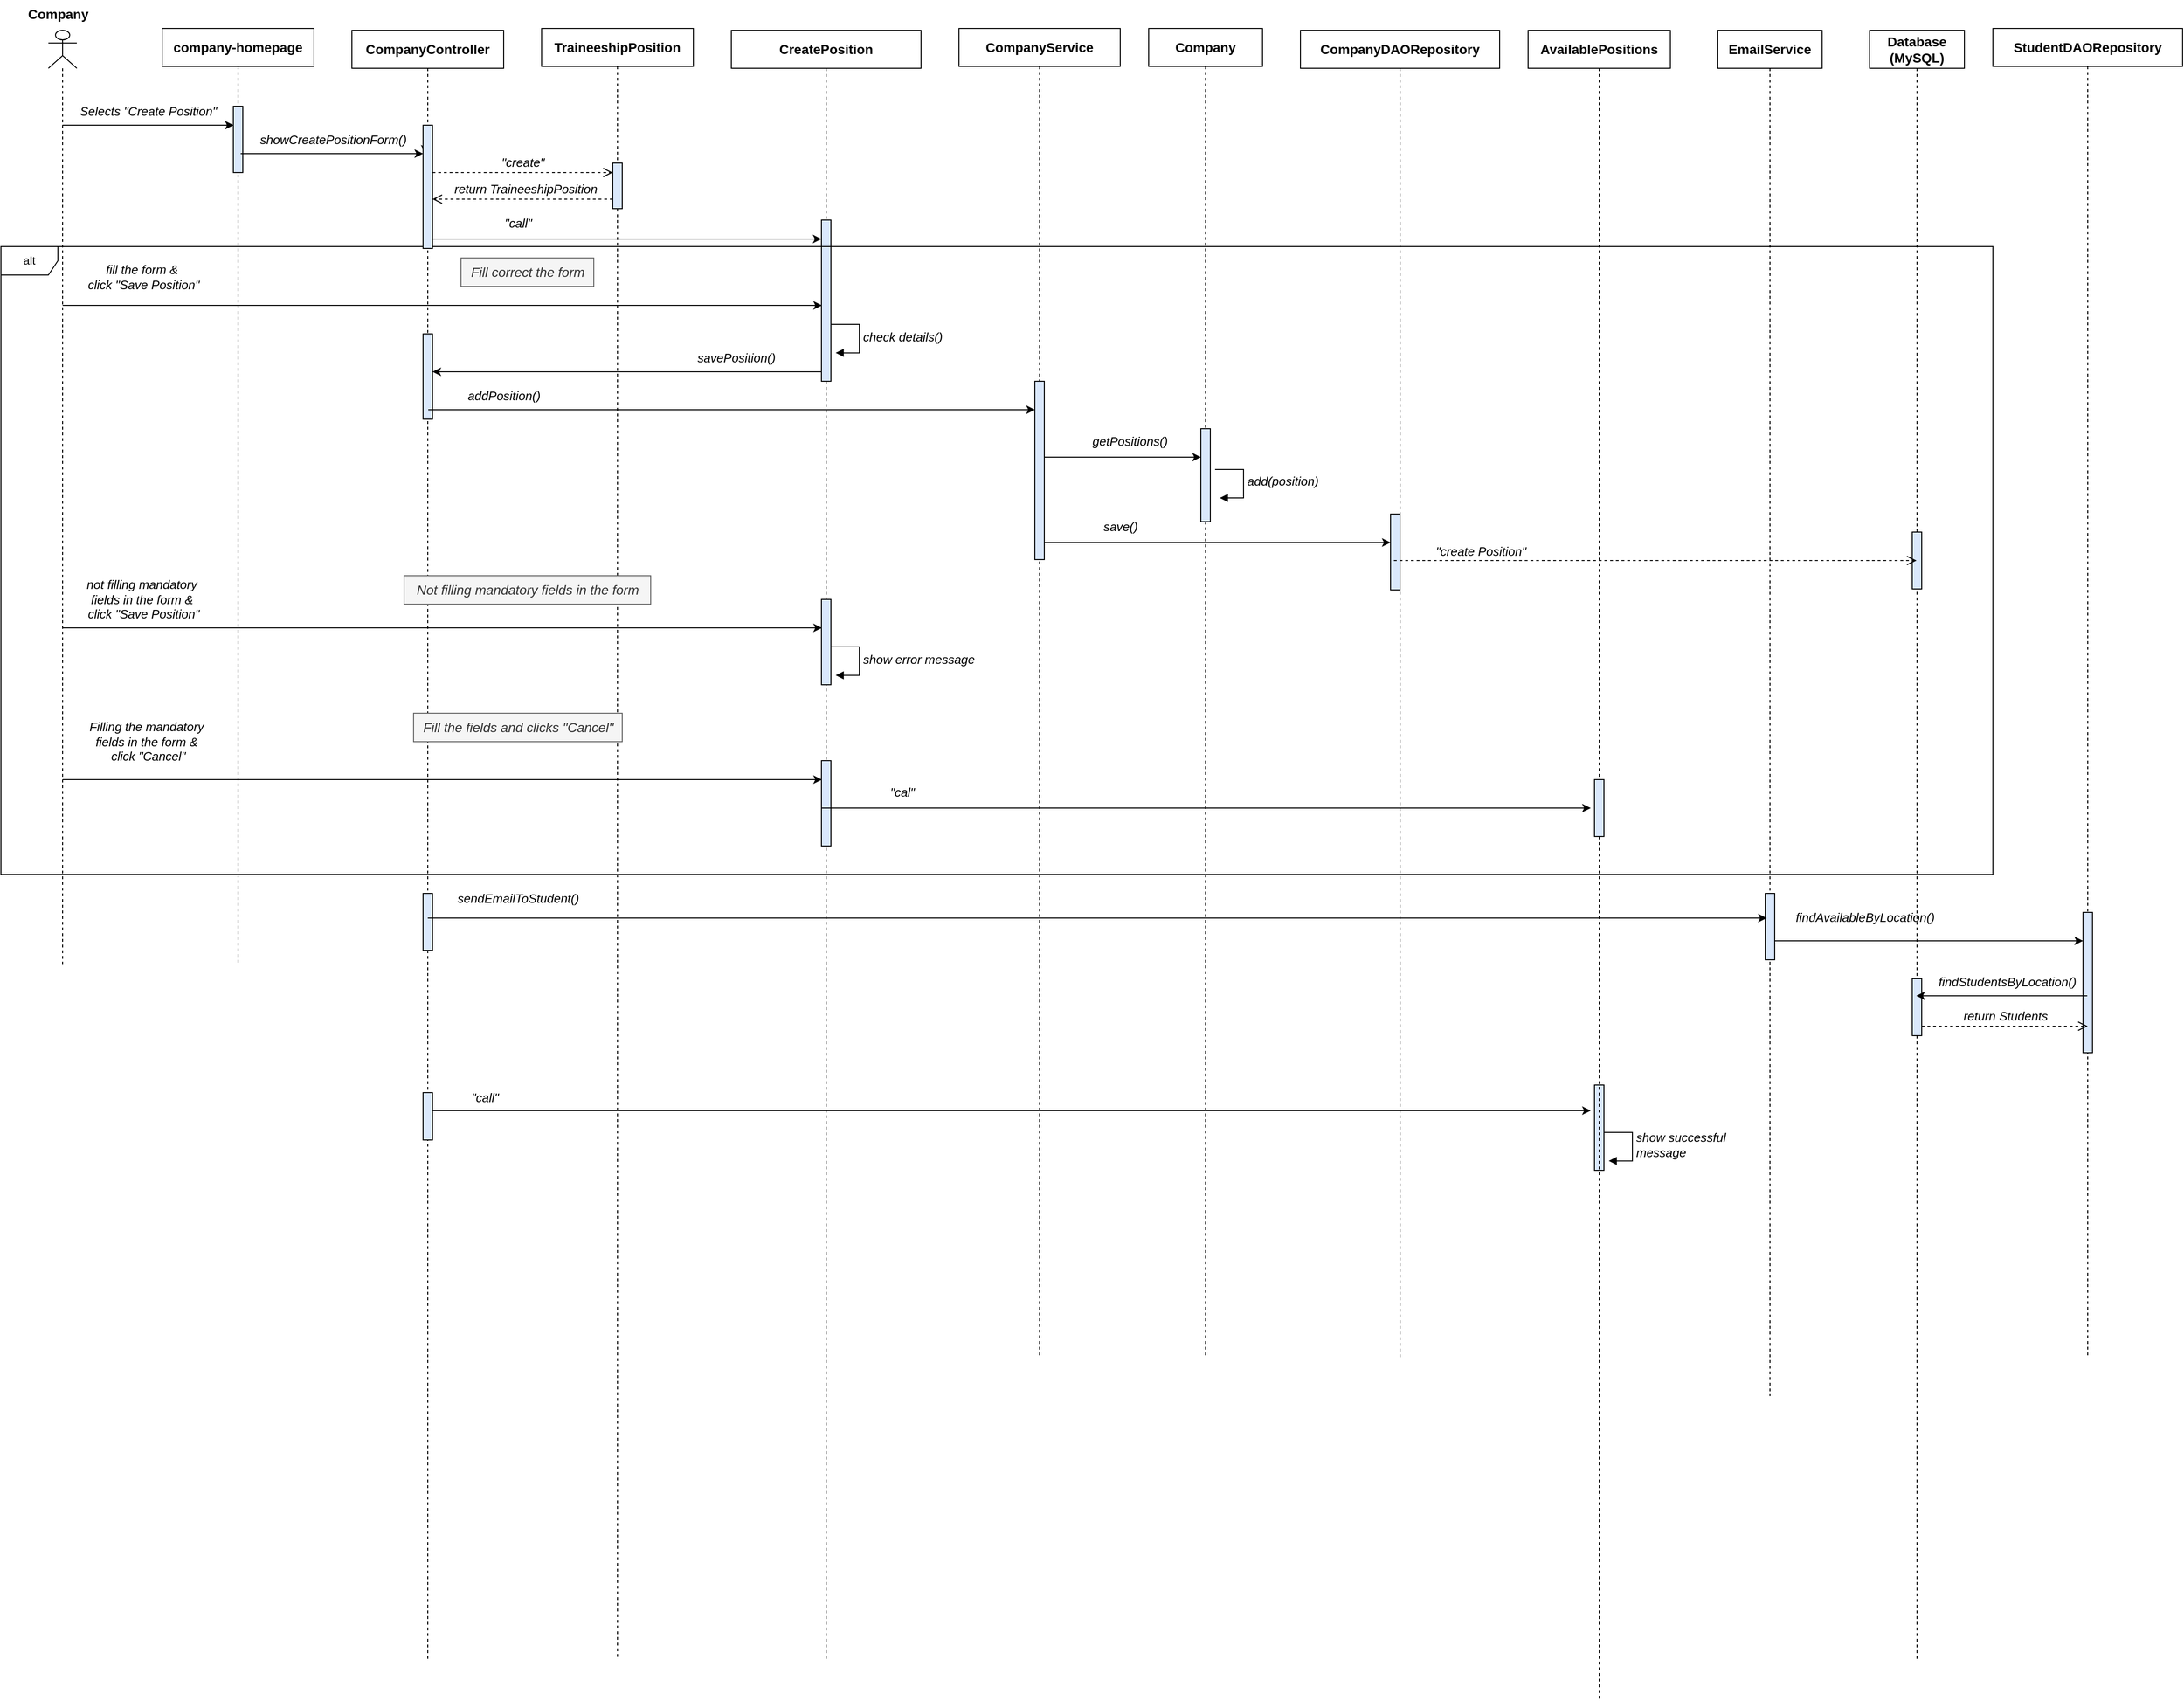 <mxfile version="26.2.14">
  <diagram name="Page-1" id="lj1Uw8uawjYsJd0u0cby">
    <mxGraphModel dx="4126" dy="2628" grid="1" gridSize="10" guides="1" tooltips="1" connect="1" arrows="1" fold="1" page="1" pageScale="1" pageWidth="850" pageHeight="1100" math="0" shadow="0">
      <root>
        <mxCell id="0" />
        <mxCell id="1" parent="0" />
        <mxCell id="Mo0ocinDTHDunQUOEJIZ-1" value="" style="shape=umlLifeline;perimeter=lifelinePerimeter;whiteSpace=wrap;html=1;container=1;dropTarget=0;collapsible=0;recursiveResize=0;outlineConnect=0;portConstraint=eastwest;newEdgeStyle={&quot;curved&quot;:0,&quot;rounded&quot;:0};participant=umlActor;" parent="1" vertex="1">
          <mxGeometry x="-840" y="-40" width="30" height="1720" as="geometry" />
        </mxCell>
        <mxCell id="Mo0ocinDTHDunQUOEJIZ-2" value="Company" style="text;html=1;align=center;verticalAlign=middle;resizable=0;points=[];autosize=1;strokeColor=none;fillColor=none;fontSize=14;fontStyle=1" parent="1" vertex="1">
          <mxGeometry x="-870" y="-72" width="80" height="30" as="geometry" />
        </mxCell>
        <mxCell id="Mo0ocinDTHDunQUOEJIZ-4" value="company-homepage" style="shape=umlLifeline;perimeter=lifelinePerimeter;whiteSpace=wrap;html=1;container=1;dropTarget=0;collapsible=0;recursiveResize=0;outlineConnect=0;portConstraint=eastwest;newEdgeStyle={&quot;curved&quot;:0,&quot;rounded&quot;:0};fontSize=14;fontStyle=1" parent="1" vertex="1">
          <mxGeometry x="-720" y="-42" width="160" height="1720" as="geometry" />
        </mxCell>
        <mxCell id="Mo0ocinDTHDunQUOEJIZ-5" value="" style="html=1;points=[[0,0,0,0,5],[0,1,0,0,-5],[1,0,0,0,5],[1,1,0,0,-5]];perimeter=orthogonalPerimeter;outlineConnect=0;targetShapes=umlLifeline;portConstraint=eastwest;newEdgeStyle={&quot;curved&quot;:0,&quot;rounded&quot;:0};strokeColor=#000000;fillColor=#dae8fc;" parent="Mo0ocinDTHDunQUOEJIZ-4" vertex="1">
          <mxGeometry x="75" y="82" width="10" height="70" as="geometry" />
        </mxCell>
        <mxCell id="Mo0ocinDTHDunQUOEJIZ-6" value="Selects &quot;Create Position&quot;" style="text;html=1;align=center;verticalAlign=middle;resizable=0;points=[];autosize=1;strokeColor=none;fillColor=none;fontSize=13;fontStyle=2" parent="1" vertex="1">
          <mxGeometry x="-820" y="30" width="170" height="30" as="geometry" />
        </mxCell>
        <mxCell id="Mo0ocinDTHDunQUOEJIZ-7" value="" style="endArrow=classic;html=1;rounded=0;" parent="1" edge="1">
          <mxGeometry width="50" height="50" relative="1" as="geometry">
            <mxPoint x="-825.25" y="60" as="sourcePoint" />
            <mxPoint x="-644.75" y="60" as="targetPoint" />
          </mxGeometry>
        </mxCell>
        <mxCell id="Mo0ocinDTHDunQUOEJIZ-8" value="CompanyController" style="shape=umlLifeline;perimeter=lifelinePerimeter;whiteSpace=wrap;html=1;container=1;dropTarget=0;collapsible=0;recursiveResize=0;outlineConnect=0;portConstraint=eastwest;newEdgeStyle={&quot;curved&quot;:0,&quot;rounded&quot;:0};fontSize=14;fontStyle=1" parent="1" vertex="1">
          <mxGeometry x="-520" y="-40" width="160" height="1720" as="geometry" />
        </mxCell>
        <mxCell id="Mo0ocinDTHDunQUOEJIZ-88" value="" style="html=1;points=[[0,0,0,0,5],[0,1,0,0,-5],[1,0,0,0,5],[1,1,0,0,-5]];perimeter=orthogonalPerimeter;outlineConnect=0;targetShapes=umlLifeline;portConstraint=eastwest;newEdgeStyle={&quot;curved&quot;:0,&quot;rounded&quot;:0};strokeColor=#000000;fillColor=#dae8fc;" parent="Mo0ocinDTHDunQUOEJIZ-8" vertex="1">
          <mxGeometry x="75" y="910" width="10" height="60" as="geometry" />
        </mxCell>
        <mxCell id="Mo0ocinDTHDunQUOEJIZ-12" value="showCreatePositionForm()" style="text;html=1;align=center;verticalAlign=middle;resizable=0;points=[];autosize=1;strokeColor=none;fillColor=none;fontSize=13;fontStyle=2" parent="1" vertex="1">
          <mxGeometry x="-630" y="60" width="180" height="30" as="geometry" />
        </mxCell>
        <mxCell id="Mo0ocinDTHDunQUOEJIZ-13" value="" style="endArrow=classic;html=1;rounded=0;" parent="1" source="Mo0ocinDTHDunQUOEJIZ-9" edge="1">
          <mxGeometry width="50" height="50" relative="1" as="geometry">
            <mxPoint x="-637.25" y="90" as="sourcePoint" />
            <mxPoint x="-442.75" y="90" as="targetPoint" />
          </mxGeometry>
        </mxCell>
        <mxCell id="Mo0ocinDTHDunQUOEJIZ-14" value="TraineeshipPosition" style="shape=umlLifeline;perimeter=lifelinePerimeter;whiteSpace=wrap;html=1;container=1;dropTarget=0;collapsible=0;recursiveResize=0;outlineConnect=0;portConstraint=eastwest;newEdgeStyle={&quot;curved&quot;:0,&quot;rounded&quot;:0};fontSize=14;fontStyle=1" parent="1" vertex="1">
          <mxGeometry x="-320" y="-42" width="160" height="1720" as="geometry" />
        </mxCell>
        <mxCell id="Mo0ocinDTHDunQUOEJIZ-19" value="" style="html=1;points=[[0,0,0,0,5],[0,1,0,0,-5],[1,0,0,0,5],[1,1,0,0,-5]];perimeter=orthogonalPerimeter;outlineConnect=0;targetShapes=umlLifeline;portConstraint=eastwest;newEdgeStyle={&quot;curved&quot;:0,&quot;rounded&quot;:0};strokeColor=#000000;fillColor=#dae8fc;" parent="Mo0ocinDTHDunQUOEJIZ-14" vertex="1">
          <mxGeometry x="75" y="142" width="10" height="48" as="geometry" />
        </mxCell>
        <mxCell id="Mo0ocinDTHDunQUOEJIZ-18" value="&quot;create&quot;" style="html=1;verticalAlign=bottom;endArrow=open;dashed=1;endSize=8;curved=0;rounded=0;fontSize=13;fontStyle=2" parent="1" edge="1">
          <mxGeometry relative="1" as="geometry">
            <mxPoint x="-435" y="110" as="sourcePoint" />
            <mxPoint x="-245" y="110" as="targetPoint" />
          </mxGeometry>
        </mxCell>
        <mxCell id="Mo0ocinDTHDunQUOEJIZ-20" value="" style="endArrow=classic;html=1;rounded=0;" parent="1" target="Mo0ocinDTHDunQUOEJIZ-24" edge="1">
          <mxGeometry width="50" height="50" relative="1" as="geometry">
            <mxPoint x="-435" y="180" as="sourcePoint" />
            <mxPoint x="-30" y="180" as="targetPoint" />
          </mxGeometry>
        </mxCell>
        <mxCell id="Mo0ocinDTHDunQUOEJIZ-21" value="CreatePosition" style="shape=umlLifeline;perimeter=lifelinePerimeter;whiteSpace=wrap;html=1;container=1;dropTarget=0;collapsible=0;recursiveResize=0;outlineConnect=0;portConstraint=eastwest;newEdgeStyle={&quot;curved&quot;:0,&quot;rounded&quot;:0};fontSize=14;fontStyle=1" parent="1" vertex="1">
          <mxGeometry x="-120" y="-40" width="200" height="1720" as="geometry" />
        </mxCell>
        <mxCell id="Mo0ocinDTHDunQUOEJIZ-24" value="" style="html=1;points=[[0,0,0,0,5],[0,1,0,0,-5],[1,0,0,0,5],[1,1,0,0,-5]];perimeter=orthogonalPerimeter;outlineConnect=0;targetShapes=umlLifeline;portConstraint=eastwest;newEdgeStyle={&quot;curved&quot;:0,&quot;rounded&quot;:0};strokeColor=#000000;fillColor=#dae8fc;" parent="Mo0ocinDTHDunQUOEJIZ-21" vertex="1">
          <mxGeometry x="95" y="200" width="10" height="170" as="geometry" />
        </mxCell>
        <mxCell id="Mo0ocinDTHDunQUOEJIZ-25" value="&quot;call&quot;" style="text;html=1;align=center;verticalAlign=middle;resizable=0;points=[];autosize=1;strokeColor=none;fillColor=none;fontSize=13;fontStyle=2" parent="1" vertex="1">
          <mxGeometry x="-370" y="148" width="50" height="30" as="geometry" />
        </mxCell>
        <mxCell id="Mo0ocinDTHDunQUOEJIZ-27" value="" style="endArrow=classic;html=1;rounded=0;" parent="1" edge="1">
          <mxGeometry width="50" height="50" relative="1" as="geometry">
            <mxPoint x="-825" y="250" as="sourcePoint" />
            <mxPoint x="-24.5" y="250" as="targetPoint" />
          </mxGeometry>
        </mxCell>
        <mxCell id="Mo0ocinDTHDunQUOEJIZ-28" value="fill the form &amp;amp;&amp;nbsp;&lt;div&gt;click &quot;Save Position&quot;&lt;/div&gt;" style="text;html=1;align=center;verticalAlign=middle;resizable=0;points=[];autosize=1;strokeColor=none;fillColor=none;fontStyle=2;fontSize=13;" parent="1" vertex="1">
          <mxGeometry x="-810" y="200" width="140" height="40" as="geometry" />
        </mxCell>
        <mxCell id="Mo0ocinDTHDunQUOEJIZ-32" value="savePosition()" style="text;html=1;align=center;verticalAlign=middle;resizable=0;points=[];autosize=1;strokeColor=none;fillColor=none;fontSize=13;fontStyle=2" parent="1" vertex="1">
          <mxGeometry x="-170" y="290" width="110" height="30" as="geometry" />
        </mxCell>
        <mxCell id="Mo0ocinDTHDunQUOEJIZ-38" value="CompanyService" style="shape=umlLifeline;perimeter=lifelinePerimeter;whiteSpace=wrap;html=1;container=1;dropTarget=0;collapsible=0;recursiveResize=0;outlineConnect=0;portConstraint=eastwest;newEdgeStyle={&quot;curved&quot;:0,&quot;rounded&quot;:0};fontSize=14;fontStyle=1" parent="1" vertex="1">
          <mxGeometry x="120" y="-42" width="170" height="1400" as="geometry" />
        </mxCell>
        <mxCell id="Mo0ocinDTHDunQUOEJIZ-39" value="" style="html=1;points=[[0,0,0,0,5],[0,1,0,0,-5],[1,0,0,0,5],[1,1,0,0,-5]];perimeter=orthogonalPerimeter;outlineConnect=0;targetShapes=umlLifeline;portConstraint=eastwest;newEdgeStyle={&quot;curved&quot;:0,&quot;rounded&quot;:0};strokeColor=#000000;fillColor=#dae8fc;" parent="Mo0ocinDTHDunQUOEJIZ-38" vertex="1">
          <mxGeometry x="80" y="372" width="10" height="188" as="geometry" />
        </mxCell>
        <mxCell id="Mo0ocinDTHDunQUOEJIZ-43" value="Company" style="shape=umlLifeline;perimeter=lifelinePerimeter;whiteSpace=wrap;html=1;container=1;dropTarget=0;collapsible=0;recursiveResize=0;outlineConnect=0;portConstraint=eastwest;newEdgeStyle={&quot;curved&quot;:0,&quot;rounded&quot;:0};fontSize=14;fontStyle=1" parent="1" vertex="1">
          <mxGeometry x="320" y="-42" width="120" height="1400" as="geometry" />
        </mxCell>
        <mxCell id="Mo0ocinDTHDunQUOEJIZ-44" value="" style="html=1;points=[[0,0,0,0,5],[0,1,0,0,-5],[1,0,0,0,5],[1,1,0,0,-5]];perimeter=orthogonalPerimeter;outlineConnect=0;targetShapes=umlLifeline;portConstraint=eastwest;newEdgeStyle={&quot;curved&quot;:0,&quot;rounded&quot;:0};strokeColor=#000000;fillColor=#dae8fc;" parent="Mo0ocinDTHDunQUOEJIZ-43" vertex="1">
          <mxGeometry x="55" y="422" width="10" height="98" as="geometry" />
        </mxCell>
        <mxCell id="Mo0ocinDTHDunQUOEJIZ-50" value="alt" style="shape=umlFrame;whiteSpace=wrap;html=1;pointerEvents=0;" parent="1" vertex="1">
          <mxGeometry x="-890" y="188" width="2100" height="662" as="geometry" />
        </mxCell>
        <mxCell id="Mo0ocinDTHDunQUOEJIZ-51" value="Fill correct the form" style="text;html=1;align=center;verticalAlign=middle;resizable=0;points=[];autosize=1;strokeColor=#666666;fillColor=#f5f5f5;fontSize=14;fontStyle=2;fontColor=#333333;" parent="1" vertex="1">
          <mxGeometry x="-405" y="200" width="140" height="30" as="geometry" />
        </mxCell>
        <mxCell id="Mo0ocinDTHDunQUOEJIZ-30" value="" style="html=1;points=[[0,0,0,0,5],[0,1,0,0,-5],[1,0,0,0,5],[1,1,0,0,-5]];perimeter=orthogonalPerimeter;outlineConnect=0;targetShapes=umlLifeline;portConstraint=eastwest;newEdgeStyle={&quot;curved&quot;:0,&quot;rounded&quot;:0};strokeColor=#000000;fillColor=#dae8fc;" parent="1" vertex="1">
          <mxGeometry x="-445" y="280" width="10" height="90" as="geometry" />
        </mxCell>
        <mxCell id="Mo0ocinDTHDunQUOEJIZ-31" value="" style="endArrow=classic;html=1;rounded=0;" parent="1" edge="1">
          <mxGeometry width="50" height="50" relative="1" as="geometry">
            <mxPoint x="-25" y="320" as="sourcePoint" />
            <mxPoint x="-435" y="320" as="targetPoint" />
          </mxGeometry>
        </mxCell>
        <mxCell id="Mo0ocinDTHDunQUOEJIZ-41" value="" style="endArrow=classic;html=1;rounded=0;" parent="1" target="Mo0ocinDTHDunQUOEJIZ-39" edge="1">
          <mxGeometry width="50" height="50" relative="1" as="geometry">
            <mxPoint x="-439.5" y="360" as="sourcePoint" />
            <mxPoint x="195" y="360" as="targetPoint" />
          </mxGeometry>
        </mxCell>
        <mxCell id="Mo0ocinDTHDunQUOEJIZ-42" value="addPosition()" style="text;html=1;align=center;verticalAlign=middle;resizable=0;points=[];autosize=1;strokeColor=none;fillColor=none;fontSize=13;fontStyle=2" parent="1" vertex="1">
          <mxGeometry x="-410" y="330" width="100" height="30" as="geometry" />
        </mxCell>
        <mxCell id="Mo0ocinDTHDunQUOEJIZ-53" value="getPositions()" style="text;html=1;align=center;verticalAlign=middle;resizable=0;points=[];autosize=1;strokeColor=none;fillColor=none;fontSize=13;fontStyle=2" parent="1" vertex="1">
          <mxGeometry x="250" y="378" width="100" height="30" as="geometry" />
        </mxCell>
        <mxCell id="Mo0ocinDTHDunQUOEJIZ-48" value="add(position)" style="html=1;align=left;spacingLeft=2;endArrow=block;rounded=0;edgeStyle=orthogonalEdgeStyle;curved=0;rounded=0;fontSize=13;fontStyle=2" parent="1" edge="1">
          <mxGeometry relative="1" as="geometry">
            <mxPoint x="390" y="422.95" as="sourcePoint" />
            <Array as="points">
              <mxPoint x="420" y="452.95" />
            </Array>
            <mxPoint x="395" y="453.009" as="targetPoint" />
          </mxGeometry>
        </mxCell>
        <mxCell id="Mo0ocinDTHDunQUOEJIZ-46" value="" style="endArrow=classic;html=1;rounded=0;" parent="1" source="Mo0ocinDTHDunQUOEJIZ-39" target="Mo0ocinDTHDunQUOEJIZ-44" edge="1">
          <mxGeometry width="50" height="50" relative="1" as="geometry">
            <mxPoint x="257.5" y="410" as="sourcePoint" />
            <mxPoint x="433" y="410" as="targetPoint" />
            <Array as="points">
              <mxPoint x="300" y="410" />
            </Array>
          </mxGeometry>
        </mxCell>
        <mxCell id="Mo0ocinDTHDunQUOEJIZ-54" value="CompanyDAORepository" style="shape=umlLifeline;perimeter=lifelinePerimeter;whiteSpace=wrap;html=1;container=1;dropTarget=0;collapsible=0;recursiveResize=0;outlineConnect=0;portConstraint=eastwest;newEdgeStyle={&quot;curved&quot;:0,&quot;rounded&quot;:0};fontSize=14;fontStyle=1" parent="1" vertex="1">
          <mxGeometry x="480" y="-40" width="210" height="1400" as="geometry" />
        </mxCell>
        <mxCell id="Mo0ocinDTHDunQUOEJIZ-56" value="" style="html=1;points=[[0,0,0,0,5],[0,1,0,0,-5],[1,0,0,0,5],[1,1,0,0,-5]];perimeter=orthogonalPerimeter;outlineConnect=0;targetShapes=umlLifeline;portConstraint=eastwest;newEdgeStyle={&quot;curved&quot;:0,&quot;rounded&quot;:0};strokeColor=#000000;fillColor=#dae8fc;" parent="Mo0ocinDTHDunQUOEJIZ-54" vertex="1">
          <mxGeometry x="95" y="510" width="10" height="80" as="geometry" />
        </mxCell>
        <mxCell id="Mo0ocinDTHDunQUOEJIZ-94" value="" style="html=1;points=[[0,0,0,0,5],[0,1,0,0,-5],[1,0,0,0,5],[1,1,0,0,-5]];perimeter=orthogonalPerimeter;outlineConnect=0;targetShapes=umlLifeline;portConstraint=eastwest;newEdgeStyle={&quot;curved&quot;:0,&quot;rounded&quot;:0};strokeColor=#000000;fillColor=#dae8fc;" parent="Mo0ocinDTHDunQUOEJIZ-54" vertex="1">
          <mxGeometry x="310" y="1112" width="10" height="90" as="geometry" />
        </mxCell>
        <mxCell id="Mo0ocinDTHDunQUOEJIZ-97" value="show successful&amp;nbsp;&lt;div&gt;message&lt;/div&gt;" style="html=1;align=left;spacingLeft=2;endArrow=block;rounded=0;edgeStyle=orthogonalEdgeStyle;curved=0;rounded=0;fontSize=13;fontStyle=2" parent="Mo0ocinDTHDunQUOEJIZ-54" edge="1">
          <mxGeometry relative="1" as="geometry">
            <mxPoint x="320" y="1162" as="sourcePoint" />
            <Array as="points">
              <mxPoint x="350" y="1192" />
            </Array>
            <mxPoint x="325" y="1192.059" as="targetPoint" />
          </mxGeometry>
        </mxCell>
        <mxCell id="Mo0ocinDTHDunQUOEJIZ-57" value="" style="endArrow=classic;html=1;rounded=0;" parent="1" source="Mo0ocinDTHDunQUOEJIZ-39" target="Mo0ocinDTHDunQUOEJIZ-56" edge="1">
          <mxGeometry width="50" height="50" relative="1" as="geometry">
            <mxPoint x="217.5" y="500" as="sourcePoint" />
            <mxPoint x="382.5" y="500" as="targetPoint" />
            <Array as="points">
              <mxPoint x="307.5" y="500" />
            </Array>
          </mxGeometry>
        </mxCell>
        <mxCell id="Mo0ocinDTHDunQUOEJIZ-58" value="save()" style="text;html=1;align=center;verticalAlign=middle;resizable=0;points=[];autosize=1;strokeColor=none;fillColor=none;fontSize=13;fontStyle=2" parent="1" vertex="1">
          <mxGeometry x="260" y="468" width="60" height="30" as="geometry" />
        </mxCell>
        <mxCell id="Mo0ocinDTHDunQUOEJIZ-59" value="Not filling mandatory fields in the form" style="text;html=1;align=center;verticalAlign=middle;resizable=0;points=[];autosize=1;strokeColor=#666666;fillColor=#f5f5f5;fontSize=14;fontStyle=2;fontColor=#333333;" parent="1" vertex="1">
          <mxGeometry x="-465" y="535" width="260" height="30" as="geometry" />
        </mxCell>
        <mxCell id="Mo0ocinDTHDunQUOEJIZ-60" value="&lt;font style=&quot;font-size: 13px;&quot;&gt;&lt;i&gt;return TraineeshipPosition&lt;/i&gt;&lt;/font&gt;" style="html=1;verticalAlign=bottom;endArrow=open;dashed=1;endSize=8;curved=0;rounded=0;" parent="1" source="Mo0ocinDTHDunQUOEJIZ-19" edge="1">
          <mxGeometry x="-0.034" relative="1" as="geometry">
            <mxPoint x="-245" y="130.0" as="sourcePoint" />
            <mxPoint x="-435" y="138" as="targetPoint" />
            <Array as="points">
              <mxPoint x="-299" y="138" />
            </Array>
            <mxPoint as="offset" />
          </mxGeometry>
        </mxCell>
        <mxCell id="Mo0ocinDTHDunQUOEJIZ-61" value="" style="endArrow=classic;html=1;rounded=0;" parent="1" target="Mo0ocinDTHDunQUOEJIZ-9" edge="1">
          <mxGeometry width="50" height="50" relative="1" as="geometry">
            <mxPoint x="-637.25" y="90" as="sourcePoint" />
            <mxPoint x="-442.75" y="90" as="targetPoint" />
          </mxGeometry>
        </mxCell>
        <mxCell id="Mo0ocinDTHDunQUOEJIZ-9" value="" style="html=1;points=[[0,0,0,0,5],[0,1,0,0,-5],[1,0,0,0,5],[1,1,0,0,-5]];perimeter=orthogonalPerimeter;outlineConnect=0;targetShapes=umlLifeline;portConstraint=eastwest;newEdgeStyle={&quot;curved&quot;:0,&quot;rounded&quot;:0};strokeColor=#000000;fillColor=#dae8fc;" parent="1" vertex="1">
          <mxGeometry x="-445" y="60" width="10" height="130" as="geometry" />
        </mxCell>
        <mxCell id="Mo0ocinDTHDunQUOEJIZ-63" value="" style="endArrow=classic;html=1;rounded=0;" parent="1" edge="1">
          <mxGeometry width="50" height="50" relative="1" as="geometry">
            <mxPoint x="-825" y="590" as="sourcePoint" />
            <mxPoint x="-24.5" y="590" as="targetPoint" />
          </mxGeometry>
        </mxCell>
        <mxCell id="Mo0ocinDTHDunQUOEJIZ-64" value="" style="html=1;points=[[0,0,0,0,5],[0,1,0,0,-5],[1,0,0,0,5],[1,1,0,0,-5]];perimeter=orthogonalPerimeter;outlineConnect=0;targetShapes=umlLifeline;portConstraint=eastwest;newEdgeStyle={&quot;curved&quot;:0,&quot;rounded&quot;:0};strokeColor=#000000;fillColor=#dae8fc;" parent="1" vertex="1">
          <mxGeometry x="-25" y="560" width="10" height="90" as="geometry" />
        </mxCell>
        <mxCell id="Mo0ocinDTHDunQUOEJIZ-65" value="not filling mandatory&amp;nbsp;&lt;div&gt;fields in the form &amp;amp;&amp;nbsp;&lt;div&gt;click &quot;Save Position&quot;&lt;/div&gt;&lt;/div&gt;" style="text;html=1;align=center;verticalAlign=middle;resizable=0;points=[];autosize=1;strokeColor=none;fillColor=none;fontStyle=2;fontSize=13;" parent="1" vertex="1">
          <mxGeometry x="-810" y="530" width="140" height="60" as="geometry" />
        </mxCell>
        <mxCell id="Mo0ocinDTHDunQUOEJIZ-66" value="show error message" style="html=1;align=left;spacingLeft=2;endArrow=block;rounded=0;edgeStyle=orthogonalEdgeStyle;curved=0;rounded=0;fontSize=13;fontStyle=2" parent="1" edge="1">
          <mxGeometry relative="1" as="geometry">
            <mxPoint x="-15" y="610" as="sourcePoint" />
            <Array as="points">
              <mxPoint x="15" y="640" />
            </Array>
            <mxPoint x="-10" y="640.059" as="targetPoint" />
          </mxGeometry>
        </mxCell>
        <mxCell id="Mo0ocinDTHDunQUOEJIZ-67" value="" style="html=1;points=[[0,0,0,0,5],[0,1,0,0,-5],[1,0,0,0,5],[1,1,0,0,-5]];perimeter=orthogonalPerimeter;outlineConnect=0;targetShapes=umlLifeline;portConstraint=eastwest;newEdgeStyle={&quot;curved&quot;:0,&quot;rounded&quot;:0};strokeColor=#000000;fillColor=#dae8fc;" parent="1" vertex="1">
          <mxGeometry x="-25" y="730" width="10" height="90" as="geometry" />
        </mxCell>
        <mxCell id="Mo0ocinDTHDunQUOEJIZ-68" value="Fill the fields and clicks &quot;Cancel&quot;" style="text;html=1;align=center;verticalAlign=middle;resizable=0;points=[];autosize=1;strokeColor=#666666;fillColor=#f5f5f5;fontSize=14;fontStyle=2;fontColor=#333333;" parent="1" vertex="1">
          <mxGeometry x="-455" y="680" width="220" height="30" as="geometry" />
        </mxCell>
        <mxCell id="Mo0ocinDTHDunQUOEJIZ-69" value="" style="endArrow=classic;html=1;rounded=0;" parent="1" edge="1">
          <mxGeometry width="50" height="50" relative="1" as="geometry">
            <mxPoint x="-825" y="750" as="sourcePoint" />
            <mxPoint x="-24.5" y="750" as="targetPoint" />
          </mxGeometry>
        </mxCell>
        <mxCell id="Mo0ocinDTHDunQUOEJIZ-72" value="Filling the mandatory&amp;nbsp;&lt;div&gt;fields in the form &amp;amp;&amp;nbsp;&lt;div&gt;click &quot;Cancel&quot;&lt;/div&gt;&lt;/div&gt;" style="text;html=1;align=center;verticalAlign=middle;resizable=0;points=[];autosize=1;strokeColor=none;fillColor=none;fontStyle=2;fontSize=13;" parent="1" vertex="1">
          <mxGeometry x="-810" y="680" width="150" height="60" as="geometry" />
        </mxCell>
        <mxCell id="Mo0ocinDTHDunQUOEJIZ-73" value="AvailablePositions" style="shape=umlLifeline;perimeter=lifelinePerimeter;whiteSpace=wrap;html=1;container=1;dropTarget=0;collapsible=0;recursiveResize=0;outlineConnect=0;portConstraint=eastwest;newEdgeStyle={&quot;curved&quot;:0,&quot;rounded&quot;:0};fontSize=14;fontStyle=1" parent="1" vertex="1">
          <mxGeometry x="720" y="-40" width="150" height="1760" as="geometry" />
        </mxCell>
        <mxCell id="Mo0ocinDTHDunQUOEJIZ-55" value="" style="html=1;points=[[0,0,0,0,5],[0,1,0,0,-5],[1,0,0,0,5],[1,1,0,0,-5]];perimeter=orthogonalPerimeter;outlineConnect=0;targetShapes=umlLifeline;portConstraint=eastwest;newEdgeStyle={&quot;curved&quot;:0,&quot;rounded&quot;:0};strokeColor=#000000;fillColor=#dae8fc;" parent="Mo0ocinDTHDunQUOEJIZ-73" vertex="1">
          <mxGeometry x="70" y="790" width="10" height="60" as="geometry" />
        </mxCell>
        <mxCell id="Mo0ocinDTHDunQUOEJIZ-81" value="" style="endArrow=classic;html=1;rounded=0;" parent="1" edge="1">
          <mxGeometry width="50" height="50" relative="1" as="geometry">
            <mxPoint x="-24.998" y="780" as="sourcePoint" />
            <mxPoint x="786.04" y="780" as="targetPoint" />
          </mxGeometry>
        </mxCell>
        <mxCell id="Mo0ocinDTHDunQUOEJIZ-82" value="&quot;cal&quot;" style="text;html=1;align=center;verticalAlign=middle;resizable=0;points=[];autosize=1;strokeColor=none;fillColor=none;fontSize=13;fontStyle=2" parent="1" vertex="1">
          <mxGeometry x="35" y="748" width="50" height="30" as="geometry" />
        </mxCell>
        <mxCell id="Mo0ocinDTHDunQUOEJIZ-83" value="check details()" style="html=1;align=left;spacingLeft=2;endArrow=block;rounded=0;edgeStyle=orthogonalEdgeStyle;curved=0;rounded=0;fontSize=13;fontStyle=2" parent="1" edge="1">
          <mxGeometry relative="1" as="geometry">
            <mxPoint x="-15" y="270" as="sourcePoint" />
            <Array as="points">
              <mxPoint x="15" y="300" />
            </Array>
            <mxPoint x="-10" y="300.059" as="targetPoint" />
          </mxGeometry>
        </mxCell>
        <mxCell id="Mo0ocinDTHDunQUOEJIZ-84" value="EmailService" style="shape=umlLifeline;perimeter=lifelinePerimeter;whiteSpace=wrap;html=1;container=1;dropTarget=0;collapsible=0;recursiveResize=0;outlineConnect=0;portConstraint=eastwest;newEdgeStyle={&quot;curved&quot;:0,&quot;rounded&quot;:0};fontSize=14;fontStyle=1" parent="1" vertex="1">
          <mxGeometry x="920" y="-40" width="110" height="1440" as="geometry" />
        </mxCell>
        <mxCell id="Mo0ocinDTHDunQUOEJIZ-85" value="" style="html=1;points=[[0,0,0,0,5],[0,1,0,0,-5],[1,0,0,0,5],[1,1,0,0,-5]];perimeter=orthogonalPerimeter;outlineConnect=0;targetShapes=umlLifeline;portConstraint=eastwest;newEdgeStyle={&quot;curved&quot;:0,&quot;rounded&quot;:0};strokeColor=#000000;fillColor=#dae8fc;" parent="Mo0ocinDTHDunQUOEJIZ-84" vertex="1">
          <mxGeometry x="50" y="910" width="10" height="70" as="geometry" />
        </mxCell>
        <mxCell id="Mo0ocinDTHDunQUOEJIZ-89" value="" style="endArrow=classic;html=1;rounded=0;" parent="1" source="Mo0ocinDTHDunQUOEJIZ-8" edge="1">
          <mxGeometry width="50" height="50" relative="1" as="geometry">
            <mxPoint x="-479.003" y="896" as="sourcePoint" />
            <mxPoint x="971.55" y="896" as="targetPoint" />
          </mxGeometry>
        </mxCell>
        <mxCell id="Mo0ocinDTHDunQUOEJIZ-90" value="sendEmailToStudent()" style="text;html=1;align=center;verticalAlign=middle;resizable=0;points=[];autosize=1;strokeColor=none;fillColor=none;fontSize=13;fontStyle=2" parent="1" vertex="1">
          <mxGeometry x="-420" y="860" width="150" height="30" as="geometry" />
        </mxCell>
        <mxCell id="3IglLAVwiKZJhlWHmZd_-1" value="Database (MySQL)" style="shape=umlLifeline;perimeter=lifelinePerimeter;whiteSpace=wrap;html=1;container=1;dropTarget=0;collapsible=0;recursiveResize=0;outlineConnect=0;portConstraint=eastwest;newEdgeStyle={&quot;curved&quot;:0,&quot;rounded&quot;:0};fontSize=14;fontStyle=1" vertex="1" parent="1">
          <mxGeometry x="1080" y="-40" width="100" height="1720" as="geometry" />
        </mxCell>
        <mxCell id="3IglLAVwiKZJhlWHmZd_-4" value="" style="html=1;points=[[0,0,0,0,5],[0,1,0,0,-5],[1,0,0,0,5],[1,1,0,0,-5]];perimeter=orthogonalPerimeter;outlineConnect=0;targetShapes=umlLifeline;portConstraint=eastwest;newEdgeStyle={&quot;curved&quot;:0,&quot;rounded&quot;:0};strokeColor=#000000;fillColor=#dae8fc;" vertex="1" parent="3IglLAVwiKZJhlWHmZd_-1">
          <mxGeometry x="45" y="529" width="10" height="60" as="geometry" />
        </mxCell>
        <mxCell id="3IglLAVwiKZJhlWHmZd_-11" value="" style="html=1;points=[[0,0,0,0,5],[0,1,0,0,-5],[1,0,0,0,5],[1,1,0,0,-5]];perimeter=orthogonalPerimeter;outlineConnect=0;targetShapes=umlLifeline;portConstraint=eastwest;newEdgeStyle={&quot;curved&quot;:0,&quot;rounded&quot;:0};strokeColor=#000000;fillColor=#dae8fc;" vertex="1" parent="3IglLAVwiKZJhlWHmZd_-1">
          <mxGeometry x="45" y="1000" width="10" height="60" as="geometry" />
        </mxCell>
        <mxCell id="3IglLAVwiKZJhlWHmZd_-3" value="&quot;create Position&quot;" style="html=1;verticalAlign=bottom;endArrow=open;dashed=1;endSize=8;curved=0;rounded=0;fontSize=13;fontStyle=2" edge="1" parent="1">
          <mxGeometry x="-0.668" y="-1" relative="1" as="geometry">
            <mxPoint x="578.5" y="519" as="sourcePoint" />
            <mxPoint x="1129.5" y="519" as="targetPoint" />
            <mxPoint as="offset" />
          </mxGeometry>
        </mxCell>
        <mxCell id="3IglLAVwiKZJhlWHmZd_-5" value="StudentDAORepository" style="shape=umlLifeline;perimeter=lifelinePerimeter;whiteSpace=wrap;html=1;container=1;dropTarget=0;collapsible=0;recursiveResize=0;outlineConnect=0;portConstraint=eastwest;newEdgeStyle={&quot;curved&quot;:0,&quot;rounded&quot;:0};fontSize=14;fontStyle=1" vertex="1" parent="1">
          <mxGeometry x="1210" y="-42" width="200" height="1400" as="geometry" />
        </mxCell>
        <mxCell id="3IglLAVwiKZJhlWHmZd_-6" value="" style="html=1;points=[[0,0,0,0,5],[0,1,0,0,-5],[1,0,0,0,5],[1,1,0,0,-5]];perimeter=orthogonalPerimeter;outlineConnect=0;targetShapes=umlLifeline;portConstraint=eastwest;newEdgeStyle={&quot;curved&quot;:0,&quot;rounded&quot;:0};strokeColor=#000000;fillColor=#dae8fc;" vertex="1" parent="3IglLAVwiKZJhlWHmZd_-5">
          <mxGeometry x="95" y="932" width="10" height="148" as="geometry" />
        </mxCell>
        <mxCell id="3IglLAVwiKZJhlWHmZd_-8" value="" style="endArrow=classic;html=1;rounded=0;" edge="1" parent="1" target="3IglLAVwiKZJhlWHmZd_-6">
          <mxGeometry width="50" height="50" relative="1" as="geometry">
            <mxPoint x="980" y="920" as="sourcePoint" />
            <mxPoint x="1300" y="920" as="targetPoint" />
          </mxGeometry>
        </mxCell>
        <mxCell id="3IglLAVwiKZJhlWHmZd_-10" value="findAvailableByLocation()" style="text;html=1;align=center;verticalAlign=middle;resizable=0;points=[];autosize=1;strokeColor=none;fillColor=none;fontSize=13;fontStyle=2" vertex="1" parent="1">
          <mxGeometry x="990" y="880" width="170" height="30" as="geometry" />
        </mxCell>
        <mxCell id="3IglLAVwiKZJhlWHmZd_-12" value="findStudentsByLocation()" style="text;html=1;align=center;verticalAlign=middle;resizable=0;points=[];autosize=1;strokeColor=none;fillColor=none;fontSize=13;fontStyle=2" vertex="1" parent="1">
          <mxGeometry x="1140" y="948" width="170" height="30" as="geometry" />
        </mxCell>
        <mxCell id="3IglLAVwiKZJhlWHmZd_-13" value="" style="endArrow=classic;html=1;rounded=0;" edge="1" parent="1">
          <mxGeometry width="50" height="50" relative="1" as="geometry">
            <mxPoint x="1309.5" y="978" as="sourcePoint" />
            <mxPoint x="1129.324" y="978" as="targetPoint" />
          </mxGeometry>
        </mxCell>
        <mxCell id="3IglLAVwiKZJhlWHmZd_-14" value="return Students" style="html=1;verticalAlign=bottom;endArrow=open;dashed=1;endSize=8;curved=0;rounded=0;fontSize=13;fontStyle=2" edge="1" parent="1">
          <mxGeometry relative="1" as="geometry">
            <mxPoint x="1135" y="1010" as="sourcePoint" />
            <mxPoint x="1310" y="1010" as="targetPoint" />
          </mxGeometry>
        </mxCell>
        <mxCell id="Mo0ocinDTHDunQUOEJIZ-95" value="" style="endArrow=classic;html=1;rounded=0;" parent="1" edge="1" source="3IglLAVwiKZJhlWHmZd_-15">
          <mxGeometry width="50" height="50" relative="1" as="geometry">
            <mxPoint x="-444.998" y="1099" as="sourcePoint" />
            <mxPoint x="786.04" y="1099" as="targetPoint" />
          </mxGeometry>
        </mxCell>
        <mxCell id="Mo0ocinDTHDunQUOEJIZ-96" value="&quot;call&quot;" style="text;html=1;align=center;verticalAlign=middle;resizable=0;points=[];autosize=1;strokeColor=none;fillColor=none;fontSize=13;fontStyle=2" parent="1" vertex="1">
          <mxGeometry x="-405" y="1070" width="50" height="30" as="geometry" />
        </mxCell>
        <mxCell id="3IglLAVwiKZJhlWHmZd_-16" value="" style="endArrow=classic;html=1;rounded=0;" edge="1" parent="1" target="3IglLAVwiKZJhlWHmZd_-15">
          <mxGeometry width="50" height="50" relative="1" as="geometry">
            <mxPoint x="-444.998" y="1099" as="sourcePoint" />
            <mxPoint x="786.04" y="1099" as="targetPoint" />
          </mxGeometry>
        </mxCell>
        <mxCell id="3IglLAVwiKZJhlWHmZd_-15" value="" style="html=1;points=[[0,0,0,0,5],[0,1,0,0,-5],[1,0,0,0,5],[1,1,0,0,-5]];perimeter=orthogonalPerimeter;outlineConnect=0;targetShapes=umlLifeline;portConstraint=eastwest;newEdgeStyle={&quot;curved&quot;:0,&quot;rounded&quot;:0};strokeColor=#000000;fillColor=#dae8fc;" vertex="1" parent="1">
          <mxGeometry x="-445" y="1080" width="10" height="50" as="geometry" />
        </mxCell>
      </root>
    </mxGraphModel>
  </diagram>
</mxfile>
